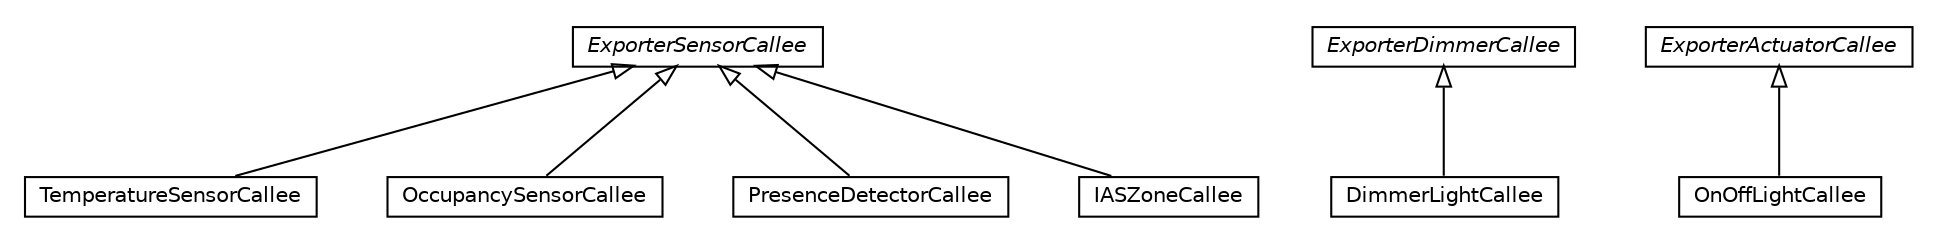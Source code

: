 #!/usr/local/bin/dot
#
# Class diagram 
# Generated by UMLGraph version R5_6-24-gf6e263 (http://www.umlgraph.org/)
#

digraph G {
	edge [fontname="Helvetica",fontsize=10,labelfontname="Helvetica",labelfontsize=10];
	node [fontname="Helvetica",fontsize=10,shape=plaintext];
	nodesep=0.25;
	ranksep=0.5;
	// org.universAAL.hw.exporter.zigbee.ha.devices.TemperatureSensorCallee
	c858431 [label=<<table title="org.universAAL.hw.exporter.zigbee.ha.devices.TemperatureSensorCallee" border="0" cellborder="1" cellspacing="0" cellpadding="2" port="p" href="./TemperatureSensorCallee.html">
		<tr><td><table border="0" cellspacing="0" cellpadding="1">
<tr><td align="center" balign="center"> TemperatureSensorCallee </td></tr>
		</table></td></tr>
		</table>>, URL="./TemperatureSensorCallee.html", fontname="Helvetica", fontcolor="black", fontsize=10.0];
	// org.universAAL.hw.exporter.zigbee.ha.devices.DimmerLightCallee
	c858432 [label=<<table title="org.universAAL.hw.exporter.zigbee.ha.devices.DimmerLightCallee" border="0" cellborder="1" cellspacing="0" cellpadding="2" port="p" href="./DimmerLightCallee.html">
		<tr><td><table border="0" cellspacing="0" cellpadding="1">
<tr><td align="center" balign="center"> DimmerLightCallee </td></tr>
		</table></td></tr>
		</table>>, URL="./DimmerLightCallee.html", fontname="Helvetica", fontcolor="black", fontsize=10.0];
	// org.universAAL.hw.exporter.zigbee.ha.devices.OccupancySensorCallee
	c858433 [label=<<table title="org.universAAL.hw.exporter.zigbee.ha.devices.OccupancySensorCallee" border="0" cellborder="1" cellspacing="0" cellpadding="2" port="p" href="./OccupancySensorCallee.html">
		<tr><td><table border="0" cellspacing="0" cellpadding="1">
<tr><td align="center" balign="center"> OccupancySensorCallee </td></tr>
		</table></td></tr>
		</table>>, URL="./OccupancySensorCallee.html", fontname="Helvetica", fontcolor="black", fontsize=10.0];
	// org.universAAL.hw.exporter.zigbee.ha.devices.ExporterDimmerCallee
	c858434 [label=<<table title="org.universAAL.hw.exporter.zigbee.ha.devices.ExporterDimmerCallee" border="0" cellborder="1" cellspacing="0" cellpadding="2" port="p" href="./ExporterDimmerCallee.html">
		<tr><td><table border="0" cellspacing="0" cellpadding="1">
<tr><td align="center" balign="center"><font face="Helvetica-Oblique"> ExporterDimmerCallee </font></td></tr>
		</table></td></tr>
		</table>>, URL="./ExporterDimmerCallee.html", fontname="Helvetica", fontcolor="black", fontsize=10.0];
	// org.universAAL.hw.exporter.zigbee.ha.devices.ExporterActuatorCallee
	c858435 [label=<<table title="org.universAAL.hw.exporter.zigbee.ha.devices.ExporterActuatorCallee" border="0" cellborder="1" cellspacing="0" cellpadding="2" port="p" href="./ExporterActuatorCallee.html">
		<tr><td><table border="0" cellspacing="0" cellpadding="1">
<tr><td align="center" balign="center"><font face="Helvetica-Oblique"> ExporterActuatorCallee </font></td></tr>
		</table></td></tr>
		</table>>, URL="./ExporterActuatorCallee.html", fontname="Helvetica", fontcolor="black", fontsize=10.0];
	// org.universAAL.hw.exporter.zigbee.ha.devices.ExporterSensorCallee
	c858436 [label=<<table title="org.universAAL.hw.exporter.zigbee.ha.devices.ExporterSensorCallee" border="0" cellborder="1" cellspacing="0" cellpadding="2" port="p" href="./ExporterSensorCallee.html">
		<tr><td><table border="0" cellspacing="0" cellpadding="1">
<tr><td align="center" balign="center"><font face="Helvetica-Oblique"> ExporterSensorCallee </font></td></tr>
		</table></td></tr>
		</table>>, URL="./ExporterSensorCallee.html", fontname="Helvetica", fontcolor="black", fontsize=10.0];
	// org.universAAL.hw.exporter.zigbee.ha.devices.OnOffLightCallee
	c858437 [label=<<table title="org.universAAL.hw.exporter.zigbee.ha.devices.OnOffLightCallee" border="0" cellborder="1" cellspacing="0" cellpadding="2" port="p" href="./OnOffLightCallee.html">
		<tr><td><table border="0" cellspacing="0" cellpadding="1">
<tr><td align="center" balign="center"> OnOffLightCallee </td></tr>
		</table></td></tr>
		</table>>, URL="./OnOffLightCallee.html", fontname="Helvetica", fontcolor="black", fontsize=10.0];
	// org.universAAL.hw.exporter.zigbee.ha.devices.PresenceDetectorCallee
	c858438 [label=<<table title="org.universAAL.hw.exporter.zigbee.ha.devices.PresenceDetectorCallee" border="0" cellborder="1" cellspacing="0" cellpadding="2" port="p" href="./PresenceDetectorCallee.html">
		<tr><td><table border="0" cellspacing="0" cellpadding="1">
<tr><td align="center" balign="center"> PresenceDetectorCallee </td></tr>
		</table></td></tr>
		</table>>, URL="./PresenceDetectorCallee.html", fontname="Helvetica", fontcolor="black", fontsize=10.0];
	// org.universAAL.hw.exporter.zigbee.ha.devices.IASZoneCallee
	c858439 [label=<<table title="org.universAAL.hw.exporter.zigbee.ha.devices.IASZoneCallee" border="0" cellborder="1" cellspacing="0" cellpadding="2" port="p" href="./IASZoneCallee.html">
		<tr><td><table border="0" cellspacing="0" cellpadding="1">
<tr><td align="center" balign="center"> IASZoneCallee </td></tr>
		</table></td></tr>
		</table>>, URL="./IASZoneCallee.html", fontname="Helvetica", fontcolor="black", fontsize=10.0];
	//org.universAAL.hw.exporter.zigbee.ha.devices.TemperatureSensorCallee extends org.universAAL.hw.exporter.zigbee.ha.devices.ExporterSensorCallee
	c858436:p -> c858431:p [dir=back,arrowtail=empty];
	//org.universAAL.hw.exporter.zigbee.ha.devices.DimmerLightCallee extends org.universAAL.hw.exporter.zigbee.ha.devices.ExporterDimmerCallee
	c858434:p -> c858432:p [dir=back,arrowtail=empty];
	//org.universAAL.hw.exporter.zigbee.ha.devices.OccupancySensorCallee extends org.universAAL.hw.exporter.zigbee.ha.devices.ExporterSensorCallee
	c858436:p -> c858433:p [dir=back,arrowtail=empty];
	//org.universAAL.hw.exporter.zigbee.ha.devices.OnOffLightCallee extends org.universAAL.hw.exporter.zigbee.ha.devices.ExporterActuatorCallee
	c858435:p -> c858437:p [dir=back,arrowtail=empty];
	//org.universAAL.hw.exporter.zigbee.ha.devices.PresenceDetectorCallee extends org.universAAL.hw.exporter.zigbee.ha.devices.ExporterSensorCallee
	c858436:p -> c858438:p [dir=back,arrowtail=empty];
	//org.universAAL.hw.exporter.zigbee.ha.devices.IASZoneCallee extends org.universAAL.hw.exporter.zigbee.ha.devices.ExporterSensorCallee
	c858436:p -> c858439:p [dir=back,arrowtail=empty];
}

